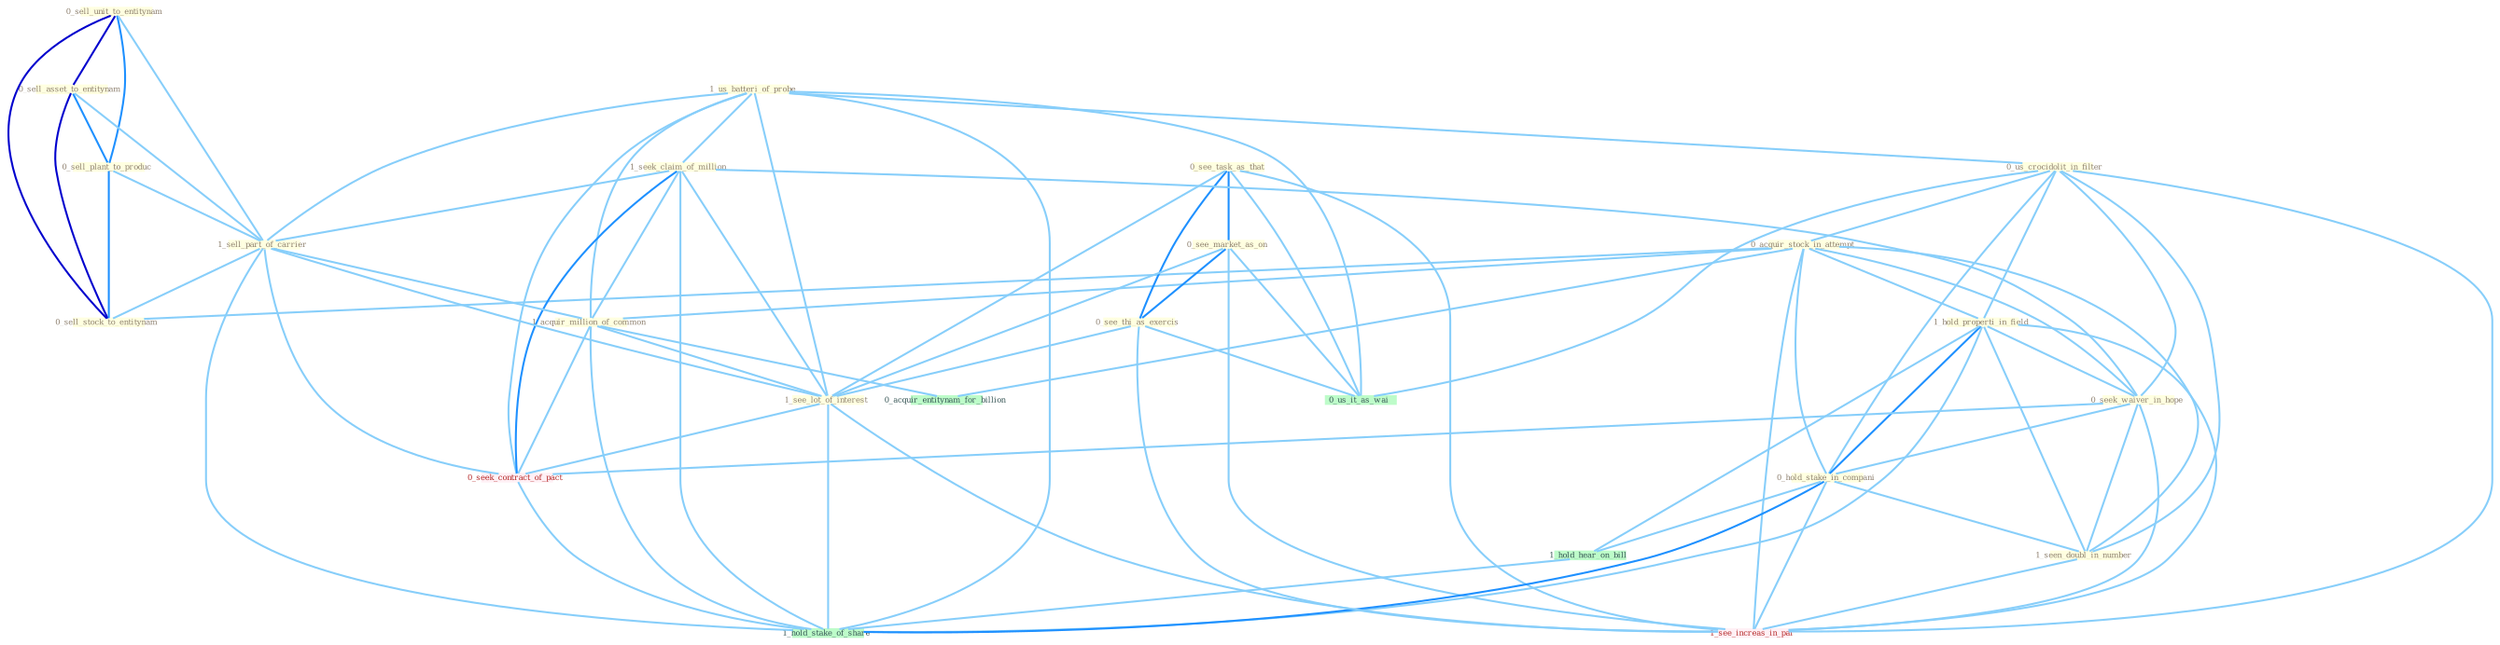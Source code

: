 Graph G{ 
    node
    [shape=polygon,style=filled,width=.5,height=.06,color="#BDFCC9",fixedsize=true,fontsize=4,
    fontcolor="#2f4f4f"];
    {node
    [color="#ffffe0", fontcolor="#8b7d6b"] "0_sell_unit_to_entitynam " "1_us_batteri_of_probe " "0_us_crocidolit_in_filter " "0_acquir_stock_in_attempt " "0_sell_asset_to_entitynam " "0_sell_plant_to_produc " "0_see_task_as_that " "1_seek_claim_of_million " "1_hold_properti_in_field " "1_sell_part_of_carrier " "0_see_market_as_on " "0_seek_waiver_in_hope " "0_see_thi_as_exercis " "0_hold_stake_in_compani " "0_sell_stock_to_entitynam " "1_acquir_million_of_common " "1_see_lot_of_interest " "1_seen_doubl_in_number "}
{node [color="#fff0f5", fontcolor="#b22222"] "0_seek_contract_of_pact " "1_see_increas_in_pai "}
edge [color="#B0E2FF"];

	"0_sell_unit_to_entitynam " -- "0_sell_asset_to_entitynam " [w="3", color="#0000cd" , len=0.6];
	"0_sell_unit_to_entitynam " -- "0_sell_plant_to_produc " [w="2", color="#1e90ff" , len=0.8];
	"0_sell_unit_to_entitynam " -- "1_sell_part_of_carrier " [w="1", color="#87cefa" ];
	"0_sell_unit_to_entitynam " -- "0_sell_stock_to_entitynam " [w="3", color="#0000cd" , len=0.6];
	"1_us_batteri_of_probe " -- "0_us_crocidolit_in_filter " [w="1", color="#87cefa" ];
	"1_us_batteri_of_probe " -- "1_seek_claim_of_million " [w="1", color="#87cefa" ];
	"1_us_batteri_of_probe " -- "1_sell_part_of_carrier " [w="1", color="#87cefa" ];
	"1_us_batteri_of_probe " -- "1_acquir_million_of_common " [w="1", color="#87cefa" ];
	"1_us_batteri_of_probe " -- "1_see_lot_of_interest " [w="1", color="#87cefa" ];
	"1_us_batteri_of_probe " -- "0_seek_contract_of_pact " [w="1", color="#87cefa" ];
	"1_us_batteri_of_probe " -- "0_us_it_as_wai " [w="1", color="#87cefa" ];
	"1_us_batteri_of_probe " -- "1_hold_stake_of_share " [w="1", color="#87cefa" ];
	"0_us_crocidolit_in_filter " -- "0_acquir_stock_in_attempt " [w="1", color="#87cefa" ];
	"0_us_crocidolit_in_filter " -- "1_hold_properti_in_field " [w="1", color="#87cefa" ];
	"0_us_crocidolit_in_filter " -- "0_seek_waiver_in_hope " [w="1", color="#87cefa" ];
	"0_us_crocidolit_in_filter " -- "0_hold_stake_in_compani " [w="1", color="#87cefa" ];
	"0_us_crocidolit_in_filter " -- "1_seen_doubl_in_number " [w="1", color="#87cefa" ];
	"0_us_crocidolit_in_filter " -- "0_us_it_as_wai " [w="1", color="#87cefa" ];
	"0_us_crocidolit_in_filter " -- "1_see_increas_in_pai " [w="1", color="#87cefa" ];
	"0_acquir_stock_in_attempt " -- "1_hold_properti_in_field " [w="1", color="#87cefa" ];
	"0_acquir_stock_in_attempt " -- "0_seek_waiver_in_hope " [w="1", color="#87cefa" ];
	"0_acquir_stock_in_attempt " -- "0_hold_stake_in_compani " [w="1", color="#87cefa" ];
	"0_acquir_stock_in_attempt " -- "0_sell_stock_to_entitynam " [w="1", color="#87cefa" ];
	"0_acquir_stock_in_attempt " -- "1_acquir_million_of_common " [w="1", color="#87cefa" ];
	"0_acquir_stock_in_attempt " -- "1_seen_doubl_in_number " [w="1", color="#87cefa" ];
	"0_acquir_stock_in_attempt " -- "0_acquir_entitynam_for_billion " [w="1", color="#87cefa" ];
	"0_acquir_stock_in_attempt " -- "1_see_increas_in_pai " [w="1", color="#87cefa" ];
	"0_sell_asset_to_entitynam " -- "0_sell_plant_to_produc " [w="2", color="#1e90ff" , len=0.8];
	"0_sell_asset_to_entitynam " -- "1_sell_part_of_carrier " [w="1", color="#87cefa" ];
	"0_sell_asset_to_entitynam " -- "0_sell_stock_to_entitynam " [w="3", color="#0000cd" , len=0.6];
	"0_sell_plant_to_produc " -- "1_sell_part_of_carrier " [w="1", color="#87cefa" ];
	"0_sell_plant_to_produc " -- "0_sell_stock_to_entitynam " [w="2", color="#1e90ff" , len=0.8];
	"0_see_task_as_that " -- "0_see_market_as_on " [w="2", color="#1e90ff" , len=0.8];
	"0_see_task_as_that " -- "0_see_thi_as_exercis " [w="2", color="#1e90ff" , len=0.8];
	"0_see_task_as_that " -- "1_see_lot_of_interest " [w="1", color="#87cefa" ];
	"0_see_task_as_that " -- "0_us_it_as_wai " [w="1", color="#87cefa" ];
	"0_see_task_as_that " -- "1_see_increas_in_pai " [w="1", color="#87cefa" ];
	"1_seek_claim_of_million " -- "1_sell_part_of_carrier " [w="1", color="#87cefa" ];
	"1_seek_claim_of_million " -- "0_seek_waiver_in_hope " [w="1", color="#87cefa" ];
	"1_seek_claim_of_million " -- "1_acquir_million_of_common " [w="1", color="#87cefa" ];
	"1_seek_claim_of_million " -- "1_see_lot_of_interest " [w="1", color="#87cefa" ];
	"1_seek_claim_of_million " -- "0_seek_contract_of_pact " [w="2", color="#1e90ff" , len=0.8];
	"1_seek_claim_of_million " -- "1_hold_stake_of_share " [w="1", color="#87cefa" ];
	"1_hold_properti_in_field " -- "0_seek_waiver_in_hope " [w="1", color="#87cefa" ];
	"1_hold_properti_in_field " -- "0_hold_stake_in_compani " [w="2", color="#1e90ff" , len=0.8];
	"1_hold_properti_in_field " -- "1_seen_doubl_in_number " [w="1", color="#87cefa" ];
	"1_hold_properti_in_field " -- "1_see_increas_in_pai " [w="1", color="#87cefa" ];
	"1_hold_properti_in_field " -- "1_hold_hear_on_bill " [w="1", color="#87cefa" ];
	"1_hold_properti_in_field " -- "1_hold_stake_of_share " [w="1", color="#87cefa" ];
	"1_sell_part_of_carrier " -- "0_sell_stock_to_entitynam " [w="1", color="#87cefa" ];
	"1_sell_part_of_carrier " -- "1_acquir_million_of_common " [w="1", color="#87cefa" ];
	"1_sell_part_of_carrier " -- "1_see_lot_of_interest " [w="1", color="#87cefa" ];
	"1_sell_part_of_carrier " -- "0_seek_contract_of_pact " [w="1", color="#87cefa" ];
	"1_sell_part_of_carrier " -- "1_hold_stake_of_share " [w="1", color="#87cefa" ];
	"0_see_market_as_on " -- "0_see_thi_as_exercis " [w="2", color="#1e90ff" , len=0.8];
	"0_see_market_as_on " -- "1_see_lot_of_interest " [w="1", color="#87cefa" ];
	"0_see_market_as_on " -- "0_us_it_as_wai " [w="1", color="#87cefa" ];
	"0_see_market_as_on " -- "1_see_increas_in_pai " [w="1", color="#87cefa" ];
	"0_seek_waiver_in_hope " -- "0_hold_stake_in_compani " [w="1", color="#87cefa" ];
	"0_seek_waiver_in_hope " -- "1_seen_doubl_in_number " [w="1", color="#87cefa" ];
	"0_seek_waiver_in_hope " -- "0_seek_contract_of_pact " [w="1", color="#87cefa" ];
	"0_seek_waiver_in_hope " -- "1_see_increas_in_pai " [w="1", color="#87cefa" ];
	"0_see_thi_as_exercis " -- "1_see_lot_of_interest " [w="1", color="#87cefa" ];
	"0_see_thi_as_exercis " -- "0_us_it_as_wai " [w="1", color="#87cefa" ];
	"0_see_thi_as_exercis " -- "1_see_increas_in_pai " [w="1", color="#87cefa" ];
	"0_hold_stake_in_compani " -- "1_seen_doubl_in_number " [w="1", color="#87cefa" ];
	"0_hold_stake_in_compani " -- "1_see_increas_in_pai " [w="1", color="#87cefa" ];
	"0_hold_stake_in_compani " -- "1_hold_hear_on_bill " [w="1", color="#87cefa" ];
	"0_hold_stake_in_compani " -- "1_hold_stake_of_share " [w="2", color="#1e90ff" , len=0.8];
	"1_acquir_million_of_common " -- "1_see_lot_of_interest " [w="1", color="#87cefa" ];
	"1_acquir_million_of_common " -- "0_seek_contract_of_pact " [w="1", color="#87cefa" ];
	"1_acquir_million_of_common " -- "0_acquir_entitynam_for_billion " [w="1", color="#87cefa" ];
	"1_acquir_million_of_common " -- "1_hold_stake_of_share " [w="1", color="#87cefa" ];
	"1_see_lot_of_interest " -- "0_seek_contract_of_pact " [w="1", color="#87cefa" ];
	"1_see_lot_of_interest " -- "1_see_increas_in_pai " [w="1", color="#87cefa" ];
	"1_see_lot_of_interest " -- "1_hold_stake_of_share " [w="1", color="#87cefa" ];
	"1_seen_doubl_in_number " -- "1_see_increas_in_pai " [w="1", color="#87cefa" ];
	"0_seek_contract_of_pact " -- "1_hold_stake_of_share " [w="1", color="#87cefa" ];
	"1_hold_hear_on_bill " -- "1_hold_stake_of_share " [w="1", color="#87cefa" ];
}